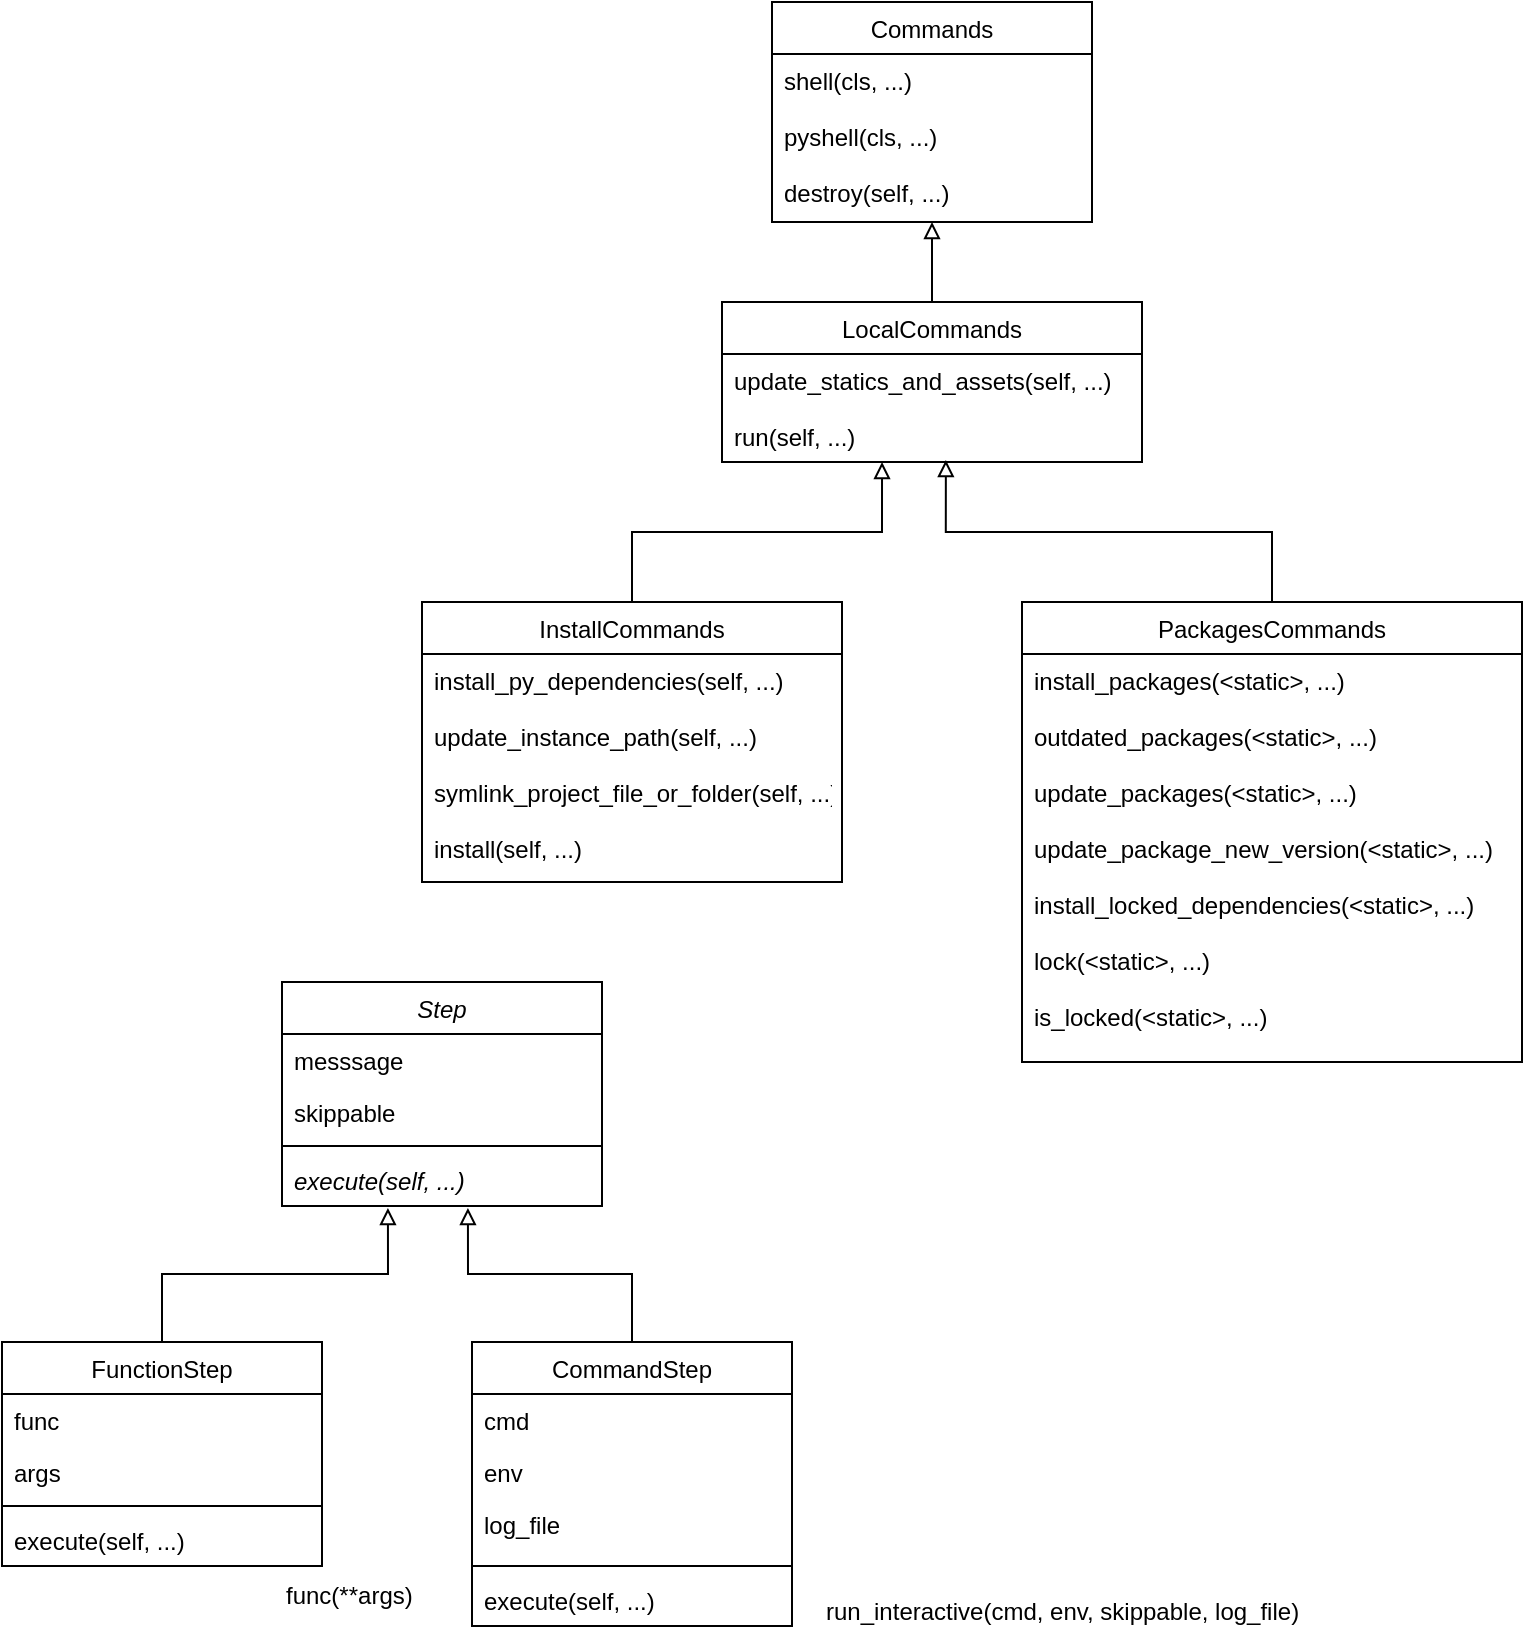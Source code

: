 <mxfile version="24.6.4" type="device">
  <diagram id="C5RBs43oDa-KdzZeNtuy" name="Page-1">
    <mxGraphModel dx="2191" dy="843" grid="1" gridSize="10" guides="1" tooltips="1" connect="1" arrows="1" fold="1" page="1" pageScale="1" pageWidth="827" pageHeight="1169" math="0" shadow="0">
      <root>
        <mxCell id="WIyWlLk6GJQsqaUBKTNV-0" />
        <mxCell id="WIyWlLk6GJQsqaUBKTNV-1" parent="WIyWlLk6GJQsqaUBKTNV-0" />
        <mxCell id="UqL6XhwRRYL_XShACy49-0" value="Commands" style="swimlane;fontStyle=0;align=center;verticalAlign=top;childLayout=stackLayout;horizontal=1;startSize=26;horizontalStack=0;resizeParent=1;resizeLast=0;collapsible=1;marginBottom=0;rounded=0;shadow=0;strokeWidth=1;" vertex="1" parent="WIyWlLk6GJQsqaUBKTNV-1">
          <mxGeometry x="355" y="340" width="160" height="110" as="geometry">
            <mxRectangle x="230" y="140" width="160" height="26" as="alternateBounds" />
          </mxGeometry>
        </mxCell>
        <mxCell id="UqL6XhwRRYL_XShACy49-5" value="shell(cls, ...)&#xa;&#xa;pyshell(cls, ...)&#xa;&#xa;destroy(self, ...)" style="text;align=left;verticalAlign=top;spacingLeft=4;spacingRight=4;overflow=hidden;rotatable=0;points=[[0,0.5],[1,0.5]];portConstraint=eastwest;" vertex="1" parent="UqL6XhwRRYL_XShACy49-0">
          <mxGeometry y="26" width="160" height="84" as="geometry" />
        </mxCell>
        <mxCell id="UqL6XhwRRYL_XShACy49-6" value="LocalCommands" style="swimlane;fontStyle=0;align=center;verticalAlign=top;childLayout=stackLayout;horizontal=1;startSize=26;horizontalStack=0;resizeParent=1;resizeLast=0;collapsible=1;marginBottom=0;rounded=0;shadow=0;strokeWidth=1;" vertex="1" parent="WIyWlLk6GJQsqaUBKTNV-1">
          <mxGeometry x="330" y="490" width="210" height="80" as="geometry">
            <mxRectangle x="230" y="140" width="160" height="26" as="alternateBounds" />
          </mxGeometry>
        </mxCell>
        <mxCell id="UqL6XhwRRYL_XShACy49-7" value="update_statics_and_assets(self, ...)&#xa;&#xa;run(self, ...)&#xa;&#xa;" style="text;align=left;verticalAlign=top;spacingLeft=4;spacingRight=4;overflow=hidden;rotatable=0;points=[[0,0.5],[1,0.5]];portConstraint=eastwest;" vertex="1" parent="UqL6XhwRRYL_XShACy49-6">
          <mxGeometry y="26" width="210" height="54" as="geometry" />
        </mxCell>
        <mxCell id="UqL6XhwRRYL_XShACy49-9" style="edgeStyle=orthogonalEdgeStyle;rounded=0;orthogonalLoop=1;jettySize=auto;html=1;entryX=0.5;entryY=1;entryDx=0;entryDy=0;entryPerimeter=0;endArrow=block;endFill=0;" edge="1" parent="WIyWlLk6GJQsqaUBKTNV-1" source="UqL6XhwRRYL_XShACy49-6" target="UqL6XhwRRYL_XShACy49-5">
          <mxGeometry relative="1" as="geometry" />
        </mxCell>
        <mxCell id="UqL6XhwRRYL_XShACy49-10" value="InstallCommands" style="swimlane;fontStyle=0;align=center;verticalAlign=top;childLayout=stackLayout;horizontal=1;startSize=26;horizontalStack=0;resizeParent=1;resizeLast=0;collapsible=1;marginBottom=0;rounded=0;shadow=0;strokeWidth=1;" vertex="1" parent="WIyWlLk6GJQsqaUBKTNV-1">
          <mxGeometry x="180" y="640" width="210" height="140" as="geometry">
            <mxRectangle x="230" y="140" width="160" height="26" as="alternateBounds" />
          </mxGeometry>
        </mxCell>
        <mxCell id="UqL6XhwRRYL_XShACy49-11" value="install_py_dependencies(self, ...)&#xa;&#xa;update_instance_path(self, ...)&#xa;&#xa;symlink_project_file_or_folder(self, ...)&#xa;&#xa;install(self, ...)" style="text;align=left;verticalAlign=top;spacingLeft=4;spacingRight=4;overflow=hidden;rotatable=0;points=[[0,0.5],[1,0.5]];portConstraint=eastwest;" vertex="1" parent="UqL6XhwRRYL_XShACy49-10">
          <mxGeometry y="26" width="210" height="114" as="geometry" />
        </mxCell>
        <mxCell id="UqL6XhwRRYL_XShACy49-15" style="edgeStyle=orthogonalEdgeStyle;rounded=0;orthogonalLoop=1;jettySize=auto;html=1;entryX=0.381;entryY=1;entryDx=0;entryDy=0;entryPerimeter=0;endArrow=block;endFill=0;" edge="1" parent="WIyWlLk6GJQsqaUBKTNV-1" source="UqL6XhwRRYL_XShACy49-10" target="UqL6XhwRRYL_XShACy49-7">
          <mxGeometry relative="1" as="geometry" />
        </mxCell>
        <mxCell id="UqL6XhwRRYL_XShACy49-16" value="PackagesCommands" style="swimlane;fontStyle=0;align=center;verticalAlign=top;childLayout=stackLayout;horizontal=1;startSize=26;horizontalStack=0;resizeParent=1;resizeLast=0;collapsible=1;marginBottom=0;rounded=0;shadow=0;strokeWidth=1;" vertex="1" parent="WIyWlLk6GJQsqaUBKTNV-1">
          <mxGeometry x="480" y="640" width="250" height="230" as="geometry">
            <mxRectangle x="230" y="140" width="160" height="26" as="alternateBounds" />
          </mxGeometry>
        </mxCell>
        <mxCell id="UqL6XhwRRYL_XShACy49-17" value="install_packages(&lt;static&gt;, ...)&#xa;&#xa;outdated_packages(&lt;static&gt;, ...)&#xa;&#xa;update_packages(&lt;static&gt;, ...)&#xa;&#xa;update_package_new_version(&lt;static&gt;, ...)&#xa;&#xa;install_locked_dependencies(&lt;static&gt;, ...)&#xa;&#xa;lock(&lt;static&gt;, ...)&#xa;&#xa;is_locked(&lt;static&gt;, ...)&#xa;" style="text;align=left;verticalAlign=top;spacingLeft=4;spacingRight=4;overflow=hidden;rotatable=0;points=[[0,0.5],[1,0.5]];portConstraint=eastwest;" vertex="1" parent="UqL6XhwRRYL_XShACy49-16">
          <mxGeometry y="26" width="250" height="194" as="geometry" />
        </mxCell>
        <mxCell id="UqL6XhwRRYL_XShACy49-18" style="edgeStyle=orthogonalEdgeStyle;rounded=0;orthogonalLoop=1;jettySize=auto;html=1;entryX=0.533;entryY=0.981;entryDx=0;entryDy=0;entryPerimeter=0;endArrow=block;endFill=0;" edge="1" parent="WIyWlLk6GJQsqaUBKTNV-1" source="UqL6XhwRRYL_XShACy49-16" target="UqL6XhwRRYL_XShACy49-7">
          <mxGeometry relative="1" as="geometry" />
        </mxCell>
        <mxCell id="UqL6XhwRRYL_XShACy49-23" value="Step" style="swimlane;fontStyle=2;align=center;verticalAlign=top;childLayout=stackLayout;horizontal=1;startSize=26;horizontalStack=0;resizeParent=1;resizeLast=0;collapsible=1;marginBottom=0;rounded=0;shadow=0;strokeWidth=1;" vertex="1" parent="WIyWlLk6GJQsqaUBKTNV-1">
          <mxGeometry x="110" y="830" width="160" height="112" as="geometry">
            <mxRectangle x="230" y="140" width="160" height="26" as="alternateBounds" />
          </mxGeometry>
        </mxCell>
        <mxCell id="UqL6XhwRRYL_XShACy49-24" value="messsage" style="text;align=left;verticalAlign=top;spacingLeft=4;spacingRight=4;overflow=hidden;rotatable=0;points=[[0,0.5],[1,0.5]];portConstraint=eastwest;" vertex="1" parent="UqL6XhwRRYL_XShACy49-23">
          <mxGeometry y="26" width="160" height="26" as="geometry" />
        </mxCell>
        <mxCell id="UqL6XhwRRYL_XShACy49-25" value="skippable" style="text;align=left;verticalAlign=top;spacingLeft=4;spacingRight=4;overflow=hidden;rotatable=0;points=[[0,0.5],[1,0.5]];portConstraint=eastwest;rounded=0;shadow=0;html=0;" vertex="1" parent="UqL6XhwRRYL_XShACy49-23">
          <mxGeometry y="52" width="160" height="26" as="geometry" />
        </mxCell>
        <mxCell id="UqL6XhwRRYL_XShACy49-27" value="" style="line;html=1;strokeWidth=1;align=left;verticalAlign=middle;spacingTop=-1;spacingLeft=3;spacingRight=3;rotatable=0;labelPosition=right;points=[];portConstraint=eastwest;" vertex="1" parent="UqL6XhwRRYL_XShACy49-23">
          <mxGeometry y="78" width="160" height="8" as="geometry" />
        </mxCell>
        <mxCell id="UqL6XhwRRYL_XShACy49-28" value="execute(self, ...)" style="text;align=left;verticalAlign=top;spacingLeft=4;spacingRight=4;overflow=hidden;rotatable=0;points=[[0,0.5],[1,0.5]];portConstraint=eastwest;fontStyle=2" vertex="1" parent="UqL6XhwRRYL_XShACy49-23">
          <mxGeometry y="86" width="160" height="26" as="geometry" />
        </mxCell>
        <mxCell id="UqL6XhwRRYL_XShACy49-29" value="FunctionStep" style="swimlane;fontStyle=0;align=center;verticalAlign=top;childLayout=stackLayout;horizontal=1;startSize=26;horizontalStack=0;resizeParent=1;resizeLast=0;collapsible=1;marginBottom=0;rounded=0;shadow=0;strokeWidth=1;" vertex="1" parent="WIyWlLk6GJQsqaUBKTNV-1">
          <mxGeometry x="-30" y="1010" width="160" height="112" as="geometry">
            <mxRectangle x="230" y="140" width="160" height="26" as="alternateBounds" />
          </mxGeometry>
        </mxCell>
        <mxCell id="UqL6XhwRRYL_XShACy49-30" value="func" style="text;align=left;verticalAlign=top;spacingLeft=4;spacingRight=4;overflow=hidden;rotatable=0;points=[[0,0.5],[1,0.5]];portConstraint=eastwest;" vertex="1" parent="UqL6XhwRRYL_XShACy49-29">
          <mxGeometry y="26" width="160" height="26" as="geometry" />
        </mxCell>
        <mxCell id="UqL6XhwRRYL_XShACy49-31" value="args" style="text;align=left;verticalAlign=top;spacingLeft=4;spacingRight=4;overflow=hidden;rotatable=0;points=[[0,0.5],[1,0.5]];portConstraint=eastwest;rounded=0;shadow=0;html=0;" vertex="1" parent="UqL6XhwRRYL_XShACy49-29">
          <mxGeometry y="52" width="160" height="26" as="geometry" />
        </mxCell>
        <mxCell id="UqL6XhwRRYL_XShACy49-32" value="" style="line;html=1;strokeWidth=1;align=left;verticalAlign=middle;spacingTop=-1;spacingLeft=3;spacingRight=3;rotatable=0;labelPosition=right;points=[];portConstraint=eastwest;" vertex="1" parent="UqL6XhwRRYL_XShACy49-29">
          <mxGeometry y="78" width="160" height="8" as="geometry" />
        </mxCell>
        <mxCell id="UqL6XhwRRYL_XShACy49-33" value="execute(self, ...)" style="text;align=left;verticalAlign=top;spacingLeft=4;spacingRight=4;overflow=hidden;rotatable=0;points=[[0,0.5],[1,0.5]];portConstraint=eastwest;fontStyle=0" vertex="1" parent="UqL6XhwRRYL_XShACy49-29">
          <mxGeometry y="86" width="160" height="26" as="geometry" />
        </mxCell>
        <mxCell id="UqL6XhwRRYL_XShACy49-34" style="edgeStyle=orthogonalEdgeStyle;rounded=0;orthogonalLoop=1;jettySize=auto;html=1;entryX=0.331;entryY=1.038;entryDx=0;entryDy=0;entryPerimeter=0;endArrow=block;endFill=0;" edge="1" parent="WIyWlLk6GJQsqaUBKTNV-1" source="UqL6XhwRRYL_XShACy49-29" target="UqL6XhwRRYL_XShACy49-28">
          <mxGeometry relative="1" as="geometry" />
        </mxCell>
        <mxCell id="UqL6XhwRRYL_XShACy49-55" value="CommandStep" style="swimlane;fontStyle=0;align=center;verticalAlign=top;childLayout=stackLayout;horizontal=1;startSize=26;horizontalStack=0;resizeParent=1;resizeLast=0;collapsible=1;marginBottom=0;rounded=0;shadow=0;strokeWidth=1;" vertex="1" parent="WIyWlLk6GJQsqaUBKTNV-1">
          <mxGeometry x="205" y="1010" width="160" height="142" as="geometry">
            <mxRectangle x="230" y="140" width="160" height="26" as="alternateBounds" />
          </mxGeometry>
        </mxCell>
        <mxCell id="UqL6XhwRRYL_XShACy49-56" value="cmd" style="text;align=left;verticalAlign=top;spacingLeft=4;spacingRight=4;overflow=hidden;rotatable=0;points=[[0,0.5],[1,0.5]];portConstraint=eastwest;" vertex="1" parent="UqL6XhwRRYL_XShACy49-55">
          <mxGeometry y="26" width="160" height="26" as="geometry" />
        </mxCell>
        <mxCell id="UqL6XhwRRYL_XShACy49-57" value="env" style="text;align=left;verticalAlign=top;spacingLeft=4;spacingRight=4;overflow=hidden;rotatable=0;points=[[0,0.5],[1,0.5]];portConstraint=eastwest;rounded=0;shadow=0;html=0;" vertex="1" parent="UqL6XhwRRYL_XShACy49-55">
          <mxGeometry y="52" width="160" height="26" as="geometry" />
        </mxCell>
        <mxCell id="UqL6XhwRRYL_XShACy49-60" value="log_file" style="text;strokeColor=none;fillColor=none;spacingLeft=4;spacingRight=4;overflow=hidden;rotatable=0;points=[[0,0.5],[1,0.5]];portConstraint=eastwest;fontSize=12;whiteSpace=wrap;html=1;" vertex="1" parent="UqL6XhwRRYL_XShACy49-55">
          <mxGeometry y="78" width="160" height="30" as="geometry" />
        </mxCell>
        <mxCell id="UqL6XhwRRYL_XShACy49-58" value="" style="line;html=1;strokeWidth=1;align=left;verticalAlign=middle;spacingTop=-1;spacingLeft=3;spacingRight=3;rotatable=0;labelPosition=right;points=[];portConstraint=eastwest;" vertex="1" parent="UqL6XhwRRYL_XShACy49-55">
          <mxGeometry y="108" width="160" height="8" as="geometry" />
        </mxCell>
        <mxCell id="UqL6XhwRRYL_XShACy49-59" value="execute(self, ...)" style="text;align=left;verticalAlign=top;spacingLeft=4;spacingRight=4;overflow=hidden;rotatable=0;points=[[0,0.5],[1,0.5]];portConstraint=eastwest;fontStyle=0" vertex="1" parent="UqL6XhwRRYL_XShACy49-55">
          <mxGeometry y="116" width="160" height="26" as="geometry" />
        </mxCell>
        <mxCell id="UqL6XhwRRYL_XShACy49-61" style="edgeStyle=orthogonalEdgeStyle;rounded=0;orthogonalLoop=1;jettySize=auto;html=1;entryX=0.581;entryY=1.038;entryDx=0;entryDy=0;entryPerimeter=0;endArrow=block;endFill=0;" edge="1" parent="WIyWlLk6GJQsqaUBKTNV-1" source="UqL6XhwRRYL_XShACy49-55" target="UqL6XhwRRYL_XShACy49-28">
          <mxGeometry relative="1" as="geometry" />
        </mxCell>
        <mxCell id="UqL6XhwRRYL_XShACy49-62" value="run_interactive(cmd, env, skippable, log_file)" style="text;html=1;align=left;verticalAlign=middle;whiteSpace=wrap;rounded=0;" vertex="1" parent="WIyWlLk6GJQsqaUBKTNV-1">
          <mxGeometry x="380" y="1130" width="245" height="30" as="geometry" />
        </mxCell>
        <mxCell id="UqL6XhwRRYL_XShACy49-63" value="func(**args)" style="text;html=1;align=left;verticalAlign=middle;whiteSpace=wrap;rounded=0;" vertex="1" parent="WIyWlLk6GJQsqaUBKTNV-1">
          <mxGeometry x="110" y="1122" width="80" height="30" as="geometry" />
        </mxCell>
      </root>
    </mxGraphModel>
  </diagram>
</mxfile>
